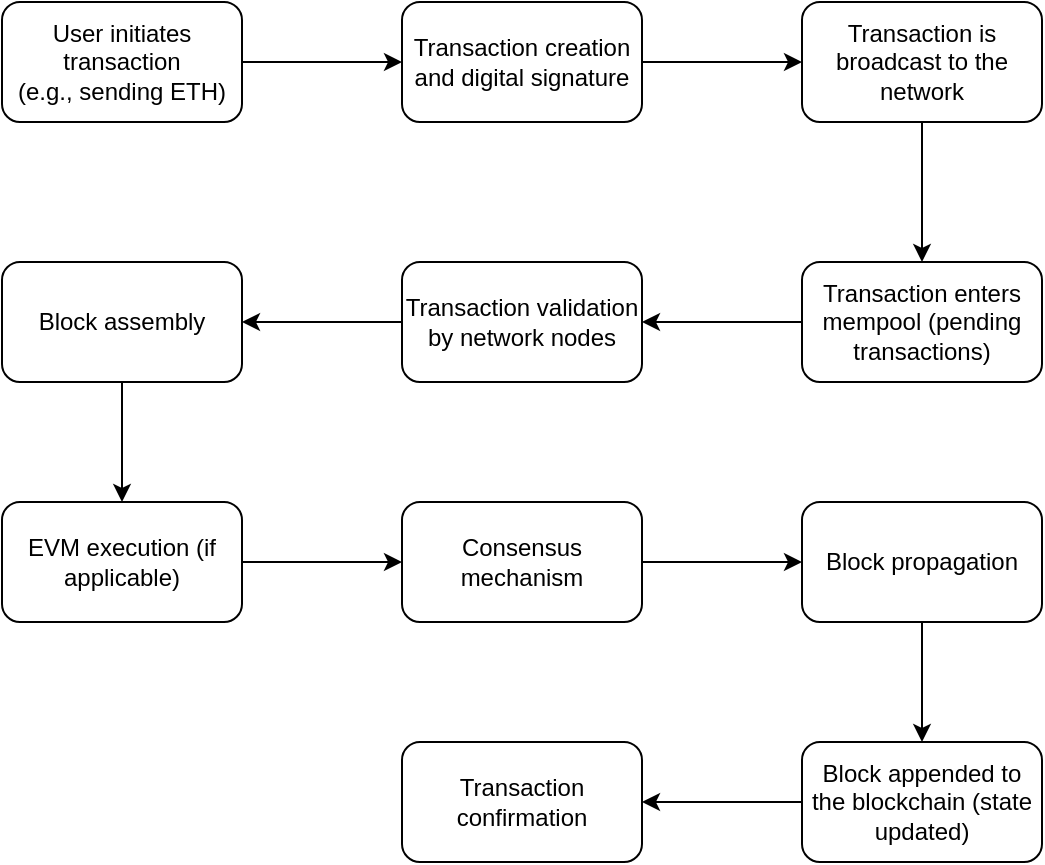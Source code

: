 <mxfile version="25.0.1">
  <diagram name="Página-1" id="fZ65efRSveM4LpCjEf5x">
    <mxGraphModel dx="844" dy="539" grid="1" gridSize="10" guides="1" tooltips="1" connect="1" arrows="1" fold="1" page="1" pageScale="1" pageWidth="827" pageHeight="1169" math="0" shadow="0">
      <root>
        <mxCell id="0" />
        <mxCell id="1" parent="0" />
        <mxCell id="Yj8C3RyAO6aa36QdA-4b-3" value="" style="edgeStyle=orthogonalEdgeStyle;rounded=0;orthogonalLoop=1;jettySize=auto;html=1;" edge="1" parent="1" source="Yj8C3RyAO6aa36QdA-4b-1" target="Yj8C3RyAO6aa36QdA-4b-2">
          <mxGeometry relative="1" as="geometry" />
        </mxCell>
        <mxCell id="Yj8C3RyAO6aa36QdA-4b-1" value="User initiates transaction&lt;div&gt;(e.g., sending ETH)&lt;/div&gt;" style="rounded=1;whiteSpace=wrap;html=1;" vertex="1" parent="1">
          <mxGeometry x="120" y="190" width="120" height="60" as="geometry" />
        </mxCell>
        <mxCell id="Yj8C3RyAO6aa36QdA-4b-5" value="" style="edgeStyle=orthogonalEdgeStyle;rounded=0;orthogonalLoop=1;jettySize=auto;html=1;" edge="1" parent="1" source="Yj8C3RyAO6aa36QdA-4b-2" target="Yj8C3RyAO6aa36QdA-4b-4">
          <mxGeometry relative="1" as="geometry" />
        </mxCell>
        <mxCell id="Yj8C3RyAO6aa36QdA-4b-2" value="Transaction creation and digital signature" style="rounded=1;whiteSpace=wrap;html=1;" vertex="1" parent="1">
          <mxGeometry x="320" y="190" width="120" height="60" as="geometry" />
        </mxCell>
        <mxCell id="Yj8C3RyAO6aa36QdA-4b-7" value="" style="edgeStyle=orthogonalEdgeStyle;rounded=0;orthogonalLoop=1;jettySize=auto;html=1;" edge="1" parent="1" source="Yj8C3RyAO6aa36QdA-4b-4" target="Yj8C3RyAO6aa36QdA-4b-6">
          <mxGeometry relative="1" as="geometry" />
        </mxCell>
        <mxCell id="Yj8C3RyAO6aa36QdA-4b-4" value="Transaction is broadcast to the network" style="rounded=1;whiteSpace=wrap;html=1;" vertex="1" parent="1">
          <mxGeometry x="520" y="190" width="120" height="60" as="geometry" />
        </mxCell>
        <mxCell id="Yj8C3RyAO6aa36QdA-4b-9" value="" style="edgeStyle=orthogonalEdgeStyle;rounded=0;orthogonalLoop=1;jettySize=auto;html=1;" edge="1" parent="1" source="Yj8C3RyAO6aa36QdA-4b-6" target="Yj8C3RyAO6aa36QdA-4b-8">
          <mxGeometry relative="1" as="geometry" />
        </mxCell>
        <mxCell id="Yj8C3RyAO6aa36QdA-4b-6" value="Transaction enters mempool (pending transactions)" style="rounded=1;whiteSpace=wrap;html=1;" vertex="1" parent="1">
          <mxGeometry x="520" y="320" width="120" height="60" as="geometry" />
        </mxCell>
        <mxCell id="Yj8C3RyAO6aa36QdA-4b-11" value="" style="edgeStyle=orthogonalEdgeStyle;rounded=0;orthogonalLoop=1;jettySize=auto;html=1;" edge="1" parent="1" source="Yj8C3RyAO6aa36QdA-4b-8" target="Yj8C3RyAO6aa36QdA-4b-10">
          <mxGeometry relative="1" as="geometry" />
        </mxCell>
        <mxCell id="Yj8C3RyAO6aa36QdA-4b-8" value="Transaction validation by network nodes" style="rounded=1;whiteSpace=wrap;html=1;" vertex="1" parent="1">
          <mxGeometry x="320" y="320" width="120" height="60" as="geometry" />
        </mxCell>
        <mxCell id="Yj8C3RyAO6aa36QdA-4b-13" value="" style="edgeStyle=orthogonalEdgeStyle;rounded=0;orthogonalLoop=1;jettySize=auto;html=1;" edge="1" parent="1" source="Yj8C3RyAO6aa36QdA-4b-10" target="Yj8C3RyAO6aa36QdA-4b-12">
          <mxGeometry relative="1" as="geometry" />
        </mxCell>
        <mxCell id="Yj8C3RyAO6aa36QdA-4b-10" value="Block assembly" style="rounded=1;whiteSpace=wrap;html=1;" vertex="1" parent="1">
          <mxGeometry x="120" y="320" width="120" height="60" as="geometry" />
        </mxCell>
        <mxCell id="Yj8C3RyAO6aa36QdA-4b-15" value="" style="edgeStyle=orthogonalEdgeStyle;rounded=0;orthogonalLoop=1;jettySize=auto;html=1;" edge="1" parent="1" source="Yj8C3RyAO6aa36QdA-4b-12" target="Yj8C3RyAO6aa36QdA-4b-14">
          <mxGeometry relative="1" as="geometry" />
        </mxCell>
        <mxCell id="Yj8C3RyAO6aa36QdA-4b-12" value="EVM execution (if applicable)" style="rounded=1;whiteSpace=wrap;html=1;" vertex="1" parent="1">
          <mxGeometry x="120" y="440" width="120" height="60" as="geometry" />
        </mxCell>
        <mxCell id="Yj8C3RyAO6aa36QdA-4b-17" value="" style="edgeStyle=orthogonalEdgeStyle;rounded=0;orthogonalLoop=1;jettySize=auto;html=1;" edge="1" parent="1" source="Yj8C3RyAO6aa36QdA-4b-14" target="Yj8C3RyAO6aa36QdA-4b-16">
          <mxGeometry relative="1" as="geometry" />
        </mxCell>
        <mxCell id="Yj8C3RyAO6aa36QdA-4b-14" value="Consensus mechanism" style="rounded=1;whiteSpace=wrap;html=1;" vertex="1" parent="1">
          <mxGeometry x="320" y="440" width="120" height="60" as="geometry" />
        </mxCell>
        <mxCell id="Yj8C3RyAO6aa36QdA-4b-21" value="" style="edgeStyle=orthogonalEdgeStyle;rounded=0;orthogonalLoop=1;jettySize=auto;html=1;" edge="1" parent="1" source="Yj8C3RyAO6aa36QdA-4b-16" target="Yj8C3RyAO6aa36QdA-4b-18">
          <mxGeometry relative="1" as="geometry" />
        </mxCell>
        <mxCell id="Yj8C3RyAO6aa36QdA-4b-16" value="Block propagation" style="rounded=1;whiteSpace=wrap;html=1;" vertex="1" parent="1">
          <mxGeometry x="520" y="440" width="120" height="60" as="geometry" />
        </mxCell>
        <mxCell id="Yj8C3RyAO6aa36QdA-4b-20" value="" style="edgeStyle=orthogonalEdgeStyle;rounded=0;orthogonalLoop=1;jettySize=auto;html=1;" edge="1" parent="1" source="Yj8C3RyAO6aa36QdA-4b-18" target="Yj8C3RyAO6aa36QdA-4b-19">
          <mxGeometry relative="1" as="geometry" />
        </mxCell>
        <mxCell id="Yj8C3RyAO6aa36QdA-4b-18" value="Block appended to the blockchain (state updated)" style="rounded=1;whiteSpace=wrap;html=1;" vertex="1" parent="1">
          <mxGeometry x="520" y="560" width="120" height="60" as="geometry" />
        </mxCell>
        <mxCell id="Yj8C3RyAO6aa36QdA-4b-19" value="Transaction confirmation" style="rounded=1;whiteSpace=wrap;html=1;" vertex="1" parent="1">
          <mxGeometry x="320" y="560" width="120" height="60" as="geometry" />
        </mxCell>
      </root>
    </mxGraphModel>
  </diagram>
</mxfile>
